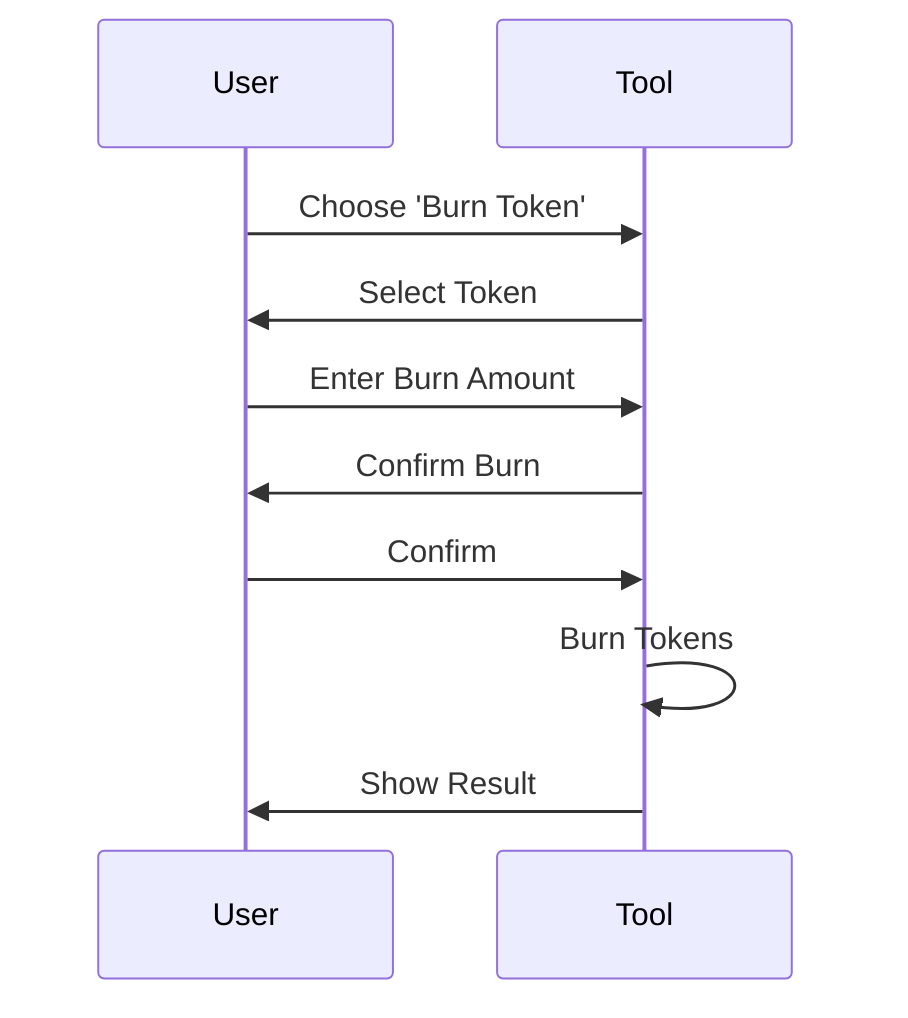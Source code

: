 sequenceDiagram
    participant User
    participant Tool
    User->>Tool: Choose 'Burn Token'
    Tool->>User: Select Token
    User->>Tool: Enter Burn Amount
    Tool->>User: Confirm Burn
    User->>Tool: Confirm
    Tool->>Tool: Burn Tokens
    Tool->>User: Show Result